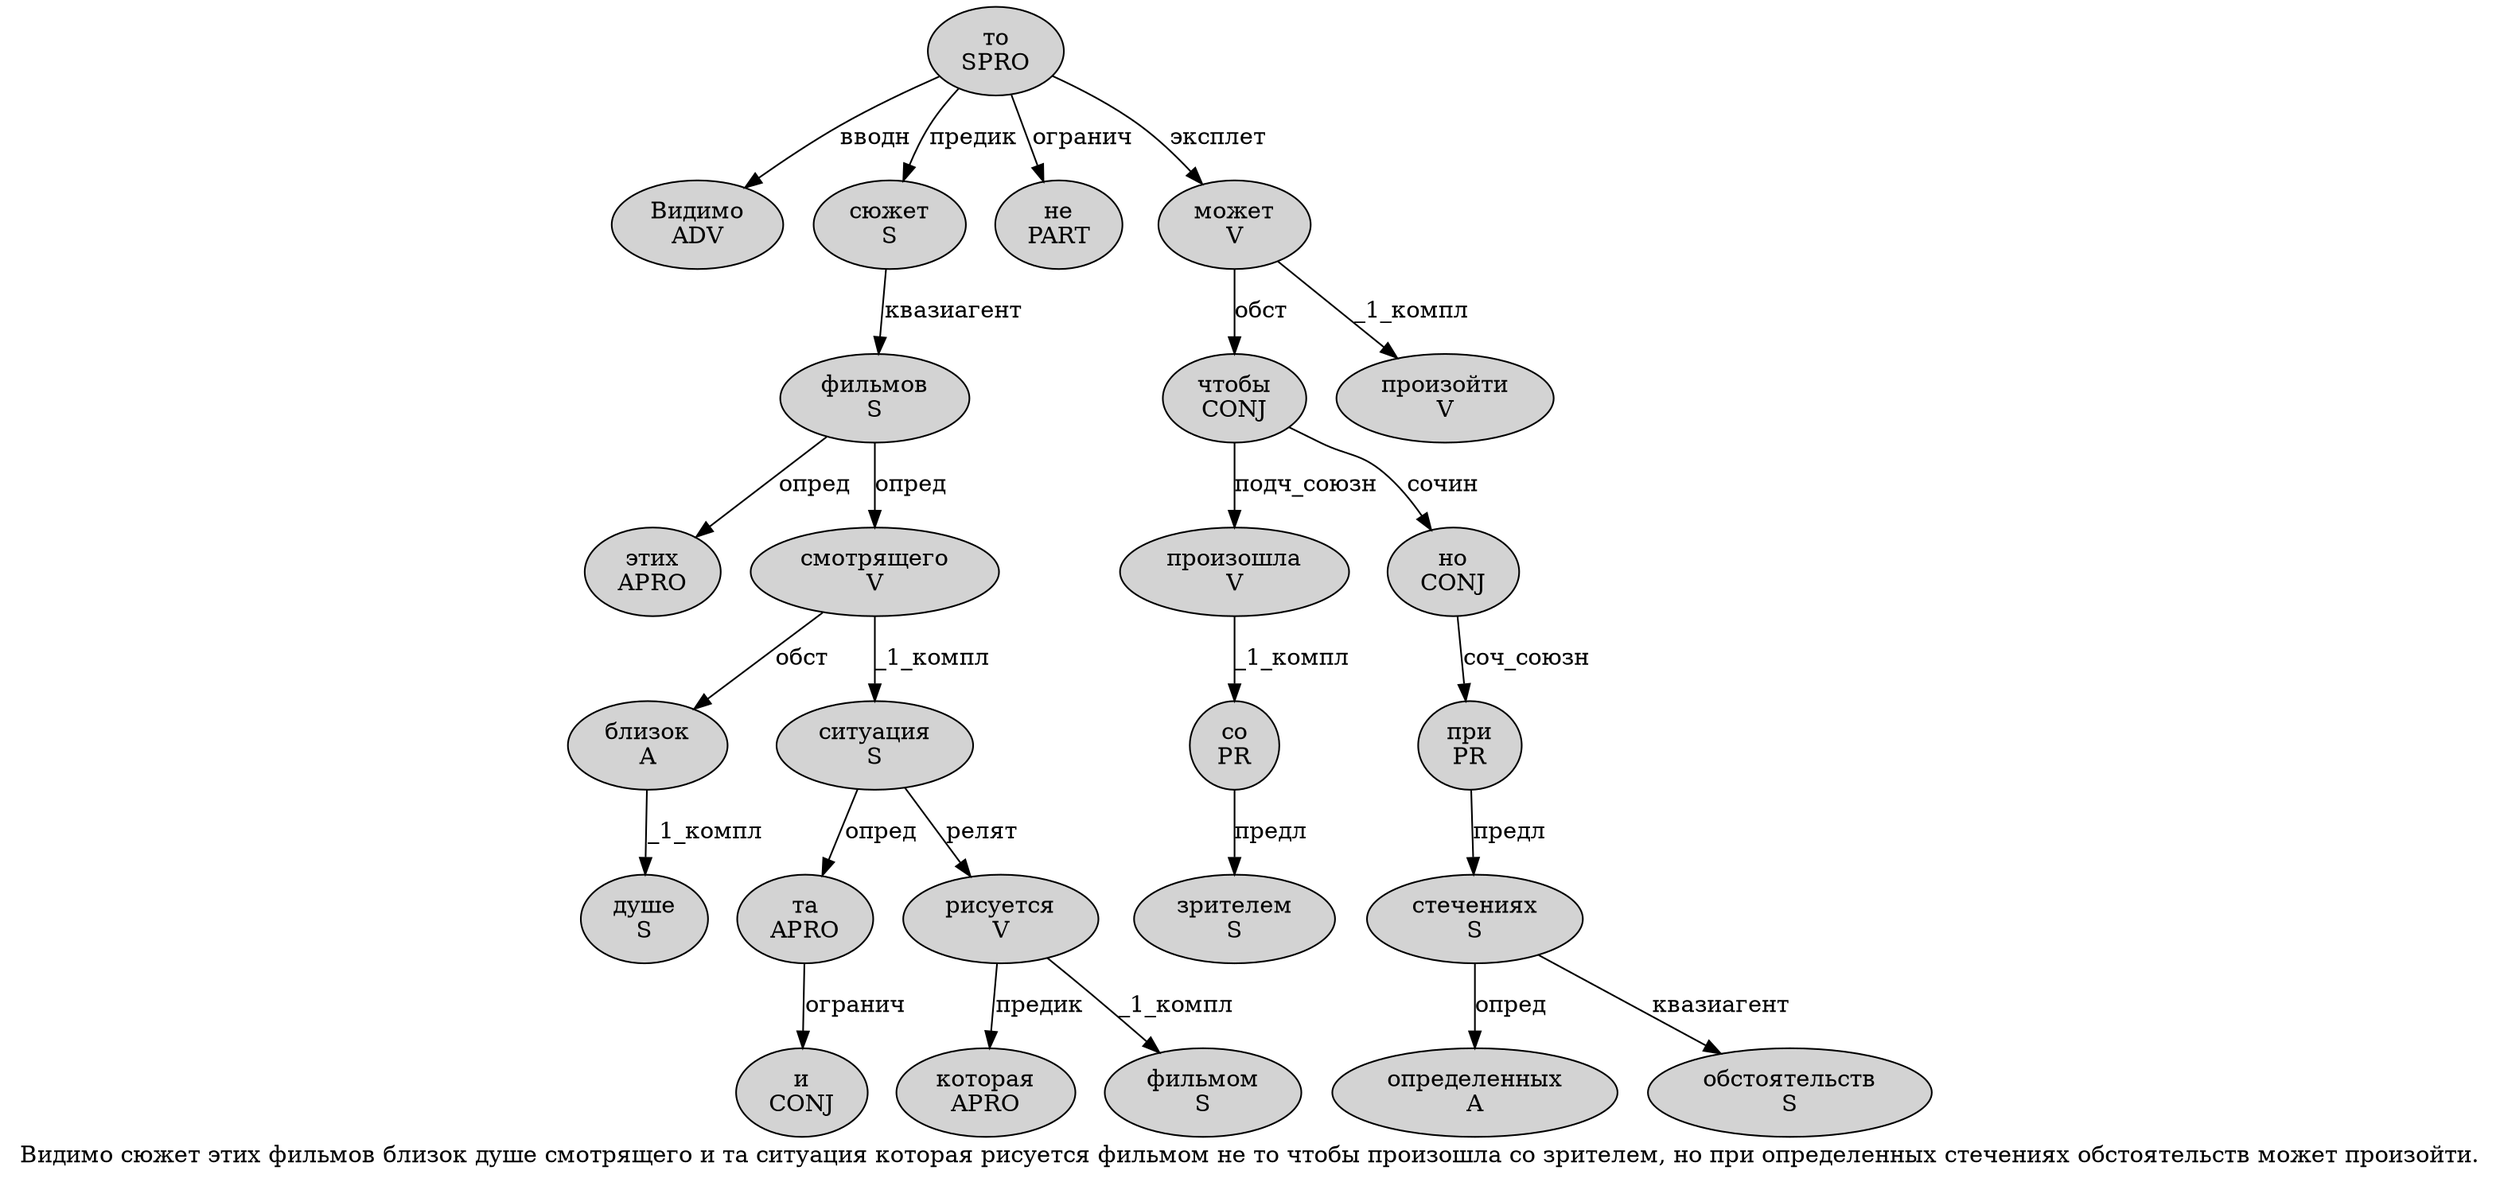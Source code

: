 digraph SENTENCE_3094 {
	graph [label="Видимо сюжет этих фильмов близок душе смотрящего и та ситуация которая рисуется фильмом не то чтобы произошла со зрителем, но при определенных стечениях обстоятельств может произойти."]
	node [style=filled]
		0 [label="Видимо
ADV" color="" fillcolor=lightgray penwidth=1 shape=ellipse]
		1 [label="сюжет
S" color="" fillcolor=lightgray penwidth=1 shape=ellipse]
		2 [label="этих
APRO" color="" fillcolor=lightgray penwidth=1 shape=ellipse]
		3 [label="фильмов
S" color="" fillcolor=lightgray penwidth=1 shape=ellipse]
		4 [label="близок
A" color="" fillcolor=lightgray penwidth=1 shape=ellipse]
		5 [label="душе
S" color="" fillcolor=lightgray penwidth=1 shape=ellipse]
		6 [label="смотрящего
V" color="" fillcolor=lightgray penwidth=1 shape=ellipse]
		7 [label="и
CONJ" color="" fillcolor=lightgray penwidth=1 shape=ellipse]
		8 [label="та
APRO" color="" fillcolor=lightgray penwidth=1 shape=ellipse]
		9 [label="ситуация
S" color="" fillcolor=lightgray penwidth=1 shape=ellipse]
		10 [label="которая
APRO" color="" fillcolor=lightgray penwidth=1 shape=ellipse]
		11 [label="рисуется
V" color="" fillcolor=lightgray penwidth=1 shape=ellipse]
		12 [label="фильмом
S" color="" fillcolor=lightgray penwidth=1 shape=ellipse]
		13 [label="не
PART" color="" fillcolor=lightgray penwidth=1 shape=ellipse]
		14 [label="то
SPRO" color="" fillcolor=lightgray penwidth=1 shape=ellipse]
		15 [label="чтобы
CONJ" color="" fillcolor=lightgray penwidth=1 shape=ellipse]
		16 [label="произошла
V" color="" fillcolor=lightgray penwidth=1 shape=ellipse]
		17 [label="со
PR" color="" fillcolor=lightgray penwidth=1 shape=ellipse]
		18 [label="зрителем
S" color="" fillcolor=lightgray penwidth=1 shape=ellipse]
		20 [label="но
CONJ" color="" fillcolor=lightgray penwidth=1 shape=ellipse]
		21 [label="при
PR" color="" fillcolor=lightgray penwidth=1 shape=ellipse]
		22 [label="определенных
A" color="" fillcolor=lightgray penwidth=1 shape=ellipse]
		23 [label="стечениях
S" color="" fillcolor=lightgray penwidth=1 shape=ellipse]
		24 [label="обстоятельств
S" color="" fillcolor=lightgray penwidth=1 shape=ellipse]
		25 [label="может
V" color="" fillcolor=lightgray penwidth=1 shape=ellipse]
		26 [label="произойти
V" color="" fillcolor=lightgray penwidth=1 shape=ellipse]
			25 -> 15 [label="обст"]
			25 -> 26 [label="_1_компл"]
			20 -> 21 [label="соч_союзн"]
			3 -> 2 [label="опред"]
			3 -> 6 [label="опред"]
			21 -> 23 [label="предл"]
			9 -> 8 [label="опред"]
			9 -> 11 [label="релят"]
			16 -> 17 [label="_1_компл"]
			8 -> 7 [label="огранич"]
			15 -> 16 [label="подч_союзн"]
			15 -> 20 [label="сочин"]
			1 -> 3 [label="квазиагент"]
			14 -> 0 [label="вводн"]
			14 -> 1 [label="предик"]
			14 -> 13 [label="огранич"]
			14 -> 25 [label="эксплет"]
			4 -> 5 [label="_1_компл"]
			6 -> 4 [label="обст"]
			6 -> 9 [label="_1_компл"]
			17 -> 18 [label="предл"]
			11 -> 10 [label="предик"]
			11 -> 12 [label="_1_компл"]
			23 -> 22 [label="опред"]
			23 -> 24 [label="квазиагент"]
}